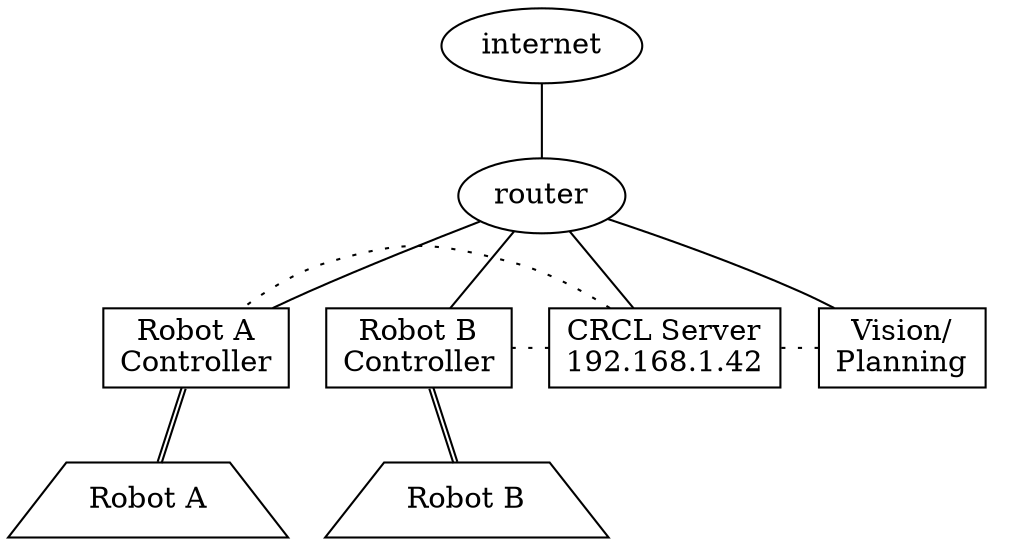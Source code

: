 digraph g {
	rankdir=TB;
	//graph [splines="ortho"];

	internet;
	router;
	subgraph cluster_pcs {
		color="none";
		node [shape="box"];
		vision [label="Vision/\nPlanning"];
		crcl [label="CRCL Server\n192.168.1.42"];
		robotActrl [label="Robot A\nController"];
		robotBctrl [label="Robot B\nController"];
	}

	edge [arrowhead="none" arrowtail="none"];
	internet->router;
	router->robotActrl;
	router->robotBctrl;
	router->vision;
	router->crcl;

	edge [style="dotted" constraint="false" dir="both"];
	vision->crcl;

	crcl->robotActrl;
	crcl->robotBctrl;
	
	node [shape="trapezium"];
	robotA [label="Robot A"];
	robotB [label="Robot B"];
	
	edge [style="solid" color="black:black" constraint="true" dir="both"];
	robotActrl->robotA;
	robotBctrl->robotB;

}
